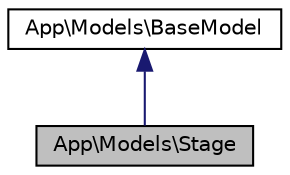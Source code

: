 digraph "App\Models\Stage"
{
 // LATEX_PDF_SIZE
  edge [fontname="Helvetica",fontsize="10",labelfontname="Helvetica",labelfontsize="10"];
  node [fontname="Helvetica",fontsize="10",shape=record];
  Node1 [label="App\\Models\\Stage",height=0.2,width=0.4,color="black", fillcolor="grey75", style="filled", fontcolor="black",tooltip=" "];
  Node2 -> Node1 [dir="back",color="midnightblue",fontsize="10",style="solid"];
  Node2 [label="App\\Models\\BaseModel",height=0.2,width=0.4,color="black", fillcolor="white", style="filled",URL="$classApp_1_1Models_1_1BaseModel.html",tooltip=" "];
}
